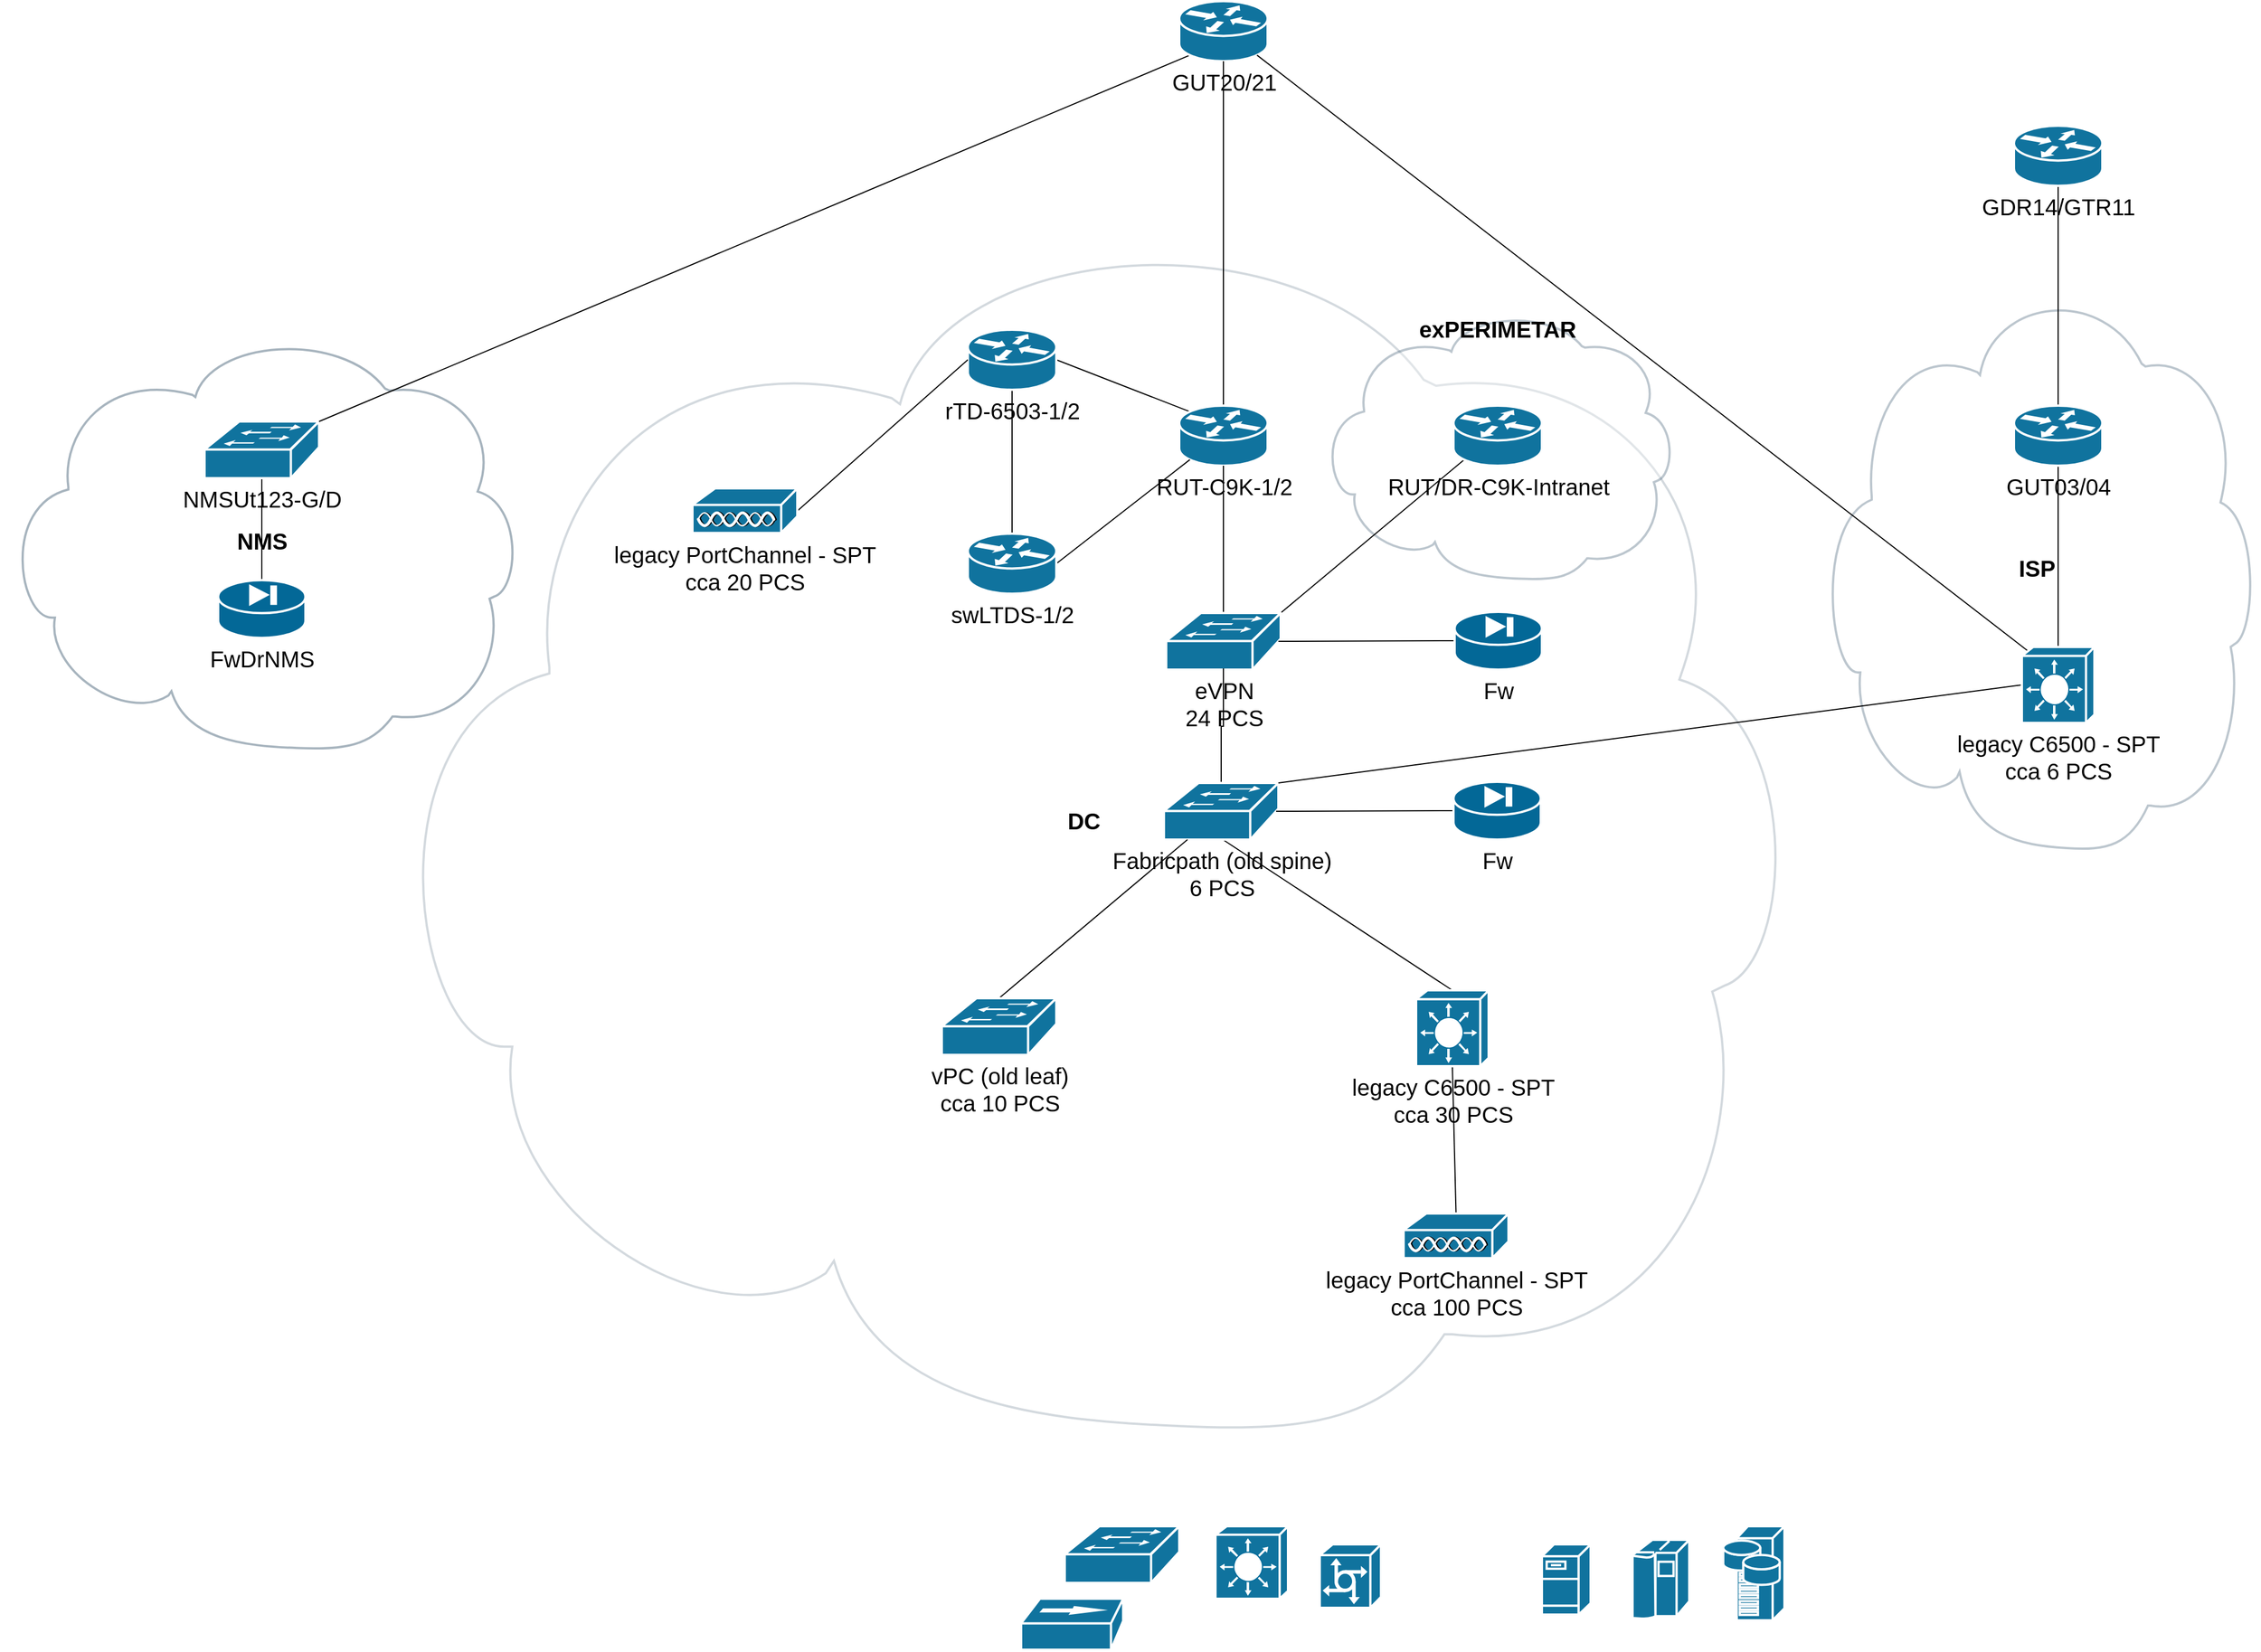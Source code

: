 <mxfile version="20.8.8" type="github">
  <diagram id="6a731a19-8d31-9384-78a2-239565b7b9f0" name="Page-1">
    <mxGraphModel dx="3812" dy="1815" grid="1" gridSize="10" guides="1" tooltips="1" connect="1" arrows="1" fold="1" page="1" pageScale="1" pageWidth="827" pageHeight="1169" background="none" math="0" shadow="0">
      <root>
        <mxCell id="0" />
        <mxCell id="1" parent="0" />
        <mxCell id="YoIVaU23-7nhwGgL-xl8-2268" value="ISP" style="shape=mxgraph.cisco.storage.cloud;html=1;dashed=0;strokeColor=#23445D;fillColor=#ffffff;strokeWidth=2;fontFamily=Helvetica;fontSize=20;fontColor=#000000;align=center;fontStyle=1;opacity=30;" vertex="1" parent="1">
          <mxGeometry x="1300" y="1090" width="392" height="500" as="geometry" />
        </mxCell>
        <mxCell id="YoIVaU23-7nhwGgL-xl8-2267" value="NMS" style="shape=mxgraph.cisco.storage.cloud;html=1;dashed=0;strokeColor=#23445D;fillColor=#ffffff;strokeWidth=2;fontFamily=Helvetica;fontSize=20;fontColor=#000000;align=center;fontStyle=1;opacity=40;" vertex="1" parent="1">
          <mxGeometry x="-300" y="1130" width="460" height="371" as="geometry" />
        </mxCell>
        <mxCell id="YoIVaU23-7nhwGgL-xl8-2312" value="DC" style="shape=mxgraph.cisco.storage.cloud;html=1;dashed=0;strokeColor=#23445D;fillColor=#ffffff;strokeWidth=2;fontFamily=Helvetica;fontSize=20;fontColor=#000000;align=center;fontStyle=1;opacity=20;verticalAlign=middle;" vertex="1" parent="1">
          <mxGeometry x="20" y="1023" width="1270" height="1080" as="geometry" />
        </mxCell>
        <mxCell id="YoIVaU23-7nhwGgL-xl8-2257" value="" style="shape=mxgraph.cisco.servers.fileserver;html=1;dashed=0;fillColor=#10739E;strokeColor=#ffffff;strokeWidth=2;verticalLabelPosition=bottom;verticalAlign=top;fontFamily=Helvetica;fontSize=20;fontColor=#000000;" vertex="1" parent="1">
          <mxGeometry x="1059.5" y="2202" width="43" height="62" as="geometry" />
        </mxCell>
        <mxCell id="YoIVaU23-7nhwGgL-xl8-2258" value="" style="shape=mxgraph.cisco.computers_and_peripherals.ibm_mainframe;html=1;dashed=0;fillColor=#10739E;strokeColor=#ffffff;strokeWidth=2;verticalLabelPosition=bottom;verticalAlign=top;fontFamily=Helvetica;fontSize=20;fontColor=#000000;" vertex="1" parent="1">
          <mxGeometry x="1139.5" y="2198" width="50" height="70" as="geometry" />
        </mxCell>
        <mxCell id="YoIVaU23-7nhwGgL-xl8-2259" value="" style="shape=mxgraph.cisco.servers.storage_server;html=1;dashed=0;fillColor=#10739E;strokeColor=#ffffff;strokeWidth=2;verticalLabelPosition=bottom;verticalAlign=top;fontFamily=Helvetica;fontSize=20;fontColor=#000000;" vertex="1" parent="1">
          <mxGeometry x="1219.5" y="2186" width="54" height="83" as="geometry" />
        </mxCell>
        <mxCell id="YoIVaU23-7nhwGgL-xl8-2260" value="" style="shape=mxgraph.cisco.servers.communications_server;html=1;dashed=0;fillColor=#10739E;strokeColor=#ffffff;strokeWidth=2;verticalLabelPosition=bottom;verticalAlign=top;fontFamily=Helvetica;fontSize=20;fontColor=#000000;" vertex="1" parent="1">
          <mxGeometry x="863.5" y="2202" width="54" height="56" as="geometry" />
        </mxCell>
        <mxCell id="YoIVaU23-7nhwGgL-xl8-2261" value="" style="shape=mxgraph.cisco.switches.layer_3_switch;html=1;dashed=0;fillColor=#10739E;strokeColor=#ffffff;strokeWidth=2;verticalLabelPosition=bottom;verticalAlign=top;fontFamily=Helvetica;fontSize=20;fontColor=#000000;" vertex="1" parent="1">
          <mxGeometry x="771.5" y="2186" width="64" height="64" as="geometry" />
        </mxCell>
        <mxCell id="YoIVaU23-7nhwGgL-xl8-2262" value="" style="shape=mxgraph.cisco.switches.workgroup_switch;html=1;dashed=0;fillColor=#10739E;strokeColor=#ffffff;strokeWidth=2;verticalLabelPosition=bottom;verticalAlign=top;fontFamily=Helvetica;fontSize=20;fontColor=#000000;" vertex="1" parent="1">
          <mxGeometry x="638.5" y="2186" width="101" height="50" as="geometry" />
        </mxCell>
        <mxCell id="YoIVaU23-7nhwGgL-xl8-2297" style="edgeStyle=none;rounded=0;orthogonalLoop=1;jettySize=auto;html=1;exitX=0.5;exitY=0;exitDx=0;exitDy=0;exitPerimeter=0;entryX=0.5;entryY=1;entryDx=0;entryDy=0;entryPerimeter=0;fontSize=20;fontColor=#000000;endArrow=none;endFill=0;" edge="1" parent="1" source="YoIVaU23-7nhwGgL-xl8-2263" target="YoIVaU23-7nhwGgL-xl8-2282">
          <mxGeometry relative="1" as="geometry" />
        </mxCell>
        <mxCell id="YoIVaU23-7nhwGgL-xl8-2263" value="legacy PortChannel - SPT&lt;br&gt;cca 100 PCS" style="shape=mxgraph.cisco.misc.access_point;html=1;dashed=0;fillColor=#10739E;strokeColor=#ffffff;strokeWidth=2;verticalLabelPosition=bottom;verticalAlign=top;fontFamily=Helvetica;fontSize=20;fontColor=#000000;" vertex="1" parent="1">
          <mxGeometry x="937.5" y="1910" width="92.5" height="40" as="geometry" />
        </mxCell>
        <mxCell id="YoIVaU23-7nhwGgL-xl8-2264" value="" style="shape=mxgraph.cisco.hubs_and_gateways.100baset_hub;html=1;dashed=0;fillColor=#10739E;strokeColor=#ffffff;strokeWidth=2;verticalLabelPosition=bottom;verticalAlign=top;fontFamily=Helvetica;fontSize=20;fontColor=#000000;" vertex="1" parent="1">
          <mxGeometry x="600" y="2250" width="90" height="45" as="geometry" />
        </mxCell>
        <mxCell id="YoIVaU23-7nhwGgL-xl8-2318" style="edgeStyle=none;rounded=0;orthogonalLoop=1;jettySize=auto;html=1;exitX=0.5;exitY=0;exitDx=0;exitDy=0;exitPerimeter=0;fontSize=20;fontColor=#000000;endArrow=none;endFill=0;entryX=0.5;entryY=0.98;entryDx=0;entryDy=0;entryPerimeter=0;" edge="1" parent="1" source="YoIVaU23-7nhwGgL-xl8-2272" target="YoIVaU23-7nhwGgL-xl8-2275">
          <mxGeometry relative="1" as="geometry" />
        </mxCell>
        <mxCell id="YoIVaU23-7nhwGgL-xl8-2272" value="FwDrNMS" style="shape=mxgraph.cisco.security.pix_firewall;sketch=0;html=1;pointerEvents=1;dashed=0;fillColor=#036897;strokeColor=#ffffff;strokeWidth=2;verticalLabelPosition=bottom;verticalAlign=top;align=center;outlineConnect=0;fontSize=20;fontColor=#000000;" vertex="1" parent="1">
          <mxGeometry x="-108.5" y="1351" width="77" height="51" as="geometry" />
        </mxCell>
        <mxCell id="YoIVaU23-7nhwGgL-xl8-2275" value="NMSUt123-G/D" style="shape=mxgraph.cisco.switches.workgroup_switch;html=1;dashed=0;fillColor=#10739E;strokeColor=#ffffff;strokeWidth=2;verticalLabelPosition=bottom;verticalAlign=top;fontFamily=Helvetica;fontSize=20;fontColor=#000000;" vertex="1" parent="1">
          <mxGeometry x="-120.5" y="1211" width="101" height="50" as="geometry" />
        </mxCell>
        <mxCell id="YoIVaU23-7nhwGgL-xl8-2276" value="exPERIMETAR" style="shape=mxgraph.cisco.storage.cloud;html=1;dashed=0;strokeColor=#23445D;fillColor=#ffffff;strokeWidth=2;fontFamily=Helvetica;fontSize=20;fontColor=#000000;align=center;fontStyle=1;opacity=30;verticalAlign=top;" vertex="1" parent="1">
          <mxGeometry x="861.75" y="1111" width="316.5" height="240" as="geometry" />
        </mxCell>
        <mxCell id="YoIVaU23-7nhwGgL-xl8-2317" style="edgeStyle=none;rounded=0;orthogonalLoop=1;jettySize=auto;html=1;exitX=0.12;exitY=0.9;exitDx=0;exitDy=0;exitPerimeter=0;fontSize=20;fontColor=#000000;endArrow=none;endFill=0;entryX=1;entryY=0;entryDx=0;entryDy=0;entryPerimeter=0;" edge="1" parent="1" source="YoIVaU23-7nhwGgL-xl8-2277" target="YoIVaU23-7nhwGgL-xl8-2275">
          <mxGeometry relative="1" as="geometry">
            <mxPoint x="160.0" y="950" as="targetPoint" />
          </mxGeometry>
        </mxCell>
        <mxCell id="YoIVaU23-7nhwGgL-xl8-2277" value="GUT20/21" style="shape=mxgraph.cisco.routers.router;html=1;dashed=0;fillColor=#10739E;strokeColor=#ffffff;strokeWidth=2;verticalLabelPosition=bottom;verticalAlign=top;fontFamily=Helvetica;fontSize=20;fontColor=#000000;" vertex="1" parent="1">
          <mxGeometry x="739.5" y="840" width="78" height="53" as="geometry" />
        </mxCell>
        <mxCell id="YoIVaU23-7nhwGgL-xl8-2301" style="edgeStyle=none;rounded=0;orthogonalLoop=1;jettySize=auto;html=1;exitX=0.12;exitY=0.1;exitDx=0;exitDy=0;exitPerimeter=0;entryX=1;entryY=0.5;entryDx=0;entryDy=0;entryPerimeter=0;fontSize=20;fontColor=#000000;endArrow=none;endFill=0;" edge="1" parent="1" source="YoIVaU23-7nhwGgL-xl8-2278" target="YoIVaU23-7nhwGgL-xl8-2290">
          <mxGeometry relative="1" as="geometry" />
        </mxCell>
        <mxCell id="YoIVaU23-7nhwGgL-xl8-2304" style="edgeStyle=none;rounded=0;orthogonalLoop=1;jettySize=auto;html=1;exitX=0.5;exitY=0;exitDx=0;exitDy=0;exitPerimeter=0;fontSize=20;fontColor=#000000;endArrow=none;endFill=0;" edge="1" parent="1" source="YoIVaU23-7nhwGgL-xl8-2278" target="YoIVaU23-7nhwGgL-xl8-2277">
          <mxGeometry relative="1" as="geometry" />
        </mxCell>
        <mxCell id="YoIVaU23-7nhwGgL-xl8-2278" value="RUT-C9K-1/2" style="shape=mxgraph.cisco.routers.router;html=1;dashed=0;fillColor=#10739E;strokeColor=#ffffff;strokeWidth=2;verticalLabelPosition=bottom;verticalAlign=top;fontFamily=Helvetica;fontSize=20;fontColor=#000000;" vertex="1" parent="1">
          <mxGeometry x="739.5" y="1197" width="78" height="53" as="geometry" />
        </mxCell>
        <mxCell id="YoIVaU23-7nhwGgL-xl8-2293" style="edgeStyle=orthogonalEdgeStyle;rounded=0;orthogonalLoop=1;jettySize=auto;html=1;exitX=0.5;exitY=0;exitDx=0;exitDy=0;exitPerimeter=0;entryX=0.5;entryY=1;entryDx=0;entryDy=0;entryPerimeter=0;fontSize=20;fontColor=#000000;endArrow=none;endFill=0;" edge="1" parent="1" source="YoIVaU23-7nhwGgL-xl8-2279" target="YoIVaU23-7nhwGgL-xl8-2278">
          <mxGeometry relative="1" as="geometry" />
        </mxCell>
        <mxCell id="YoIVaU23-7nhwGgL-xl8-2300" style="edgeStyle=none;rounded=0;orthogonalLoop=1;jettySize=auto;html=1;exitX=1;exitY=0;exitDx=0;exitDy=0;exitPerimeter=0;entryX=0.12;entryY=0.9;entryDx=0;entryDy=0;entryPerimeter=0;fontSize=20;fontColor=#000000;endArrow=none;endFill=0;" edge="1" parent="1" source="YoIVaU23-7nhwGgL-xl8-2279" target="YoIVaU23-7nhwGgL-xl8-2285">
          <mxGeometry relative="1" as="geometry" />
        </mxCell>
        <mxCell id="YoIVaU23-7nhwGgL-xl8-2279" value="eVPN&lt;br&gt;24 PCS" style="shape=mxgraph.cisco.switches.workgroup_switch;html=1;dashed=0;fillColor=#10739E;strokeColor=#ffffff;strokeWidth=2;verticalLabelPosition=bottom;verticalAlign=top;fontFamily=Helvetica;fontSize=20;fontColor=#000000;" vertex="1" parent="1">
          <mxGeometry x="728" y="1380" width="101" height="50" as="geometry" />
        </mxCell>
        <mxCell id="YoIVaU23-7nhwGgL-xl8-2294" style="edgeStyle=orthogonalEdgeStyle;rounded=0;orthogonalLoop=1;jettySize=auto;html=1;exitX=0.5;exitY=0;exitDx=0;exitDy=0;exitPerimeter=0;entryX=0.5;entryY=0.98;entryDx=0;entryDy=0;entryPerimeter=0;fontSize=20;fontColor=#000000;endArrow=none;endFill=0;" edge="1" parent="1" source="YoIVaU23-7nhwGgL-xl8-2280" target="YoIVaU23-7nhwGgL-xl8-2279">
          <mxGeometry relative="1" as="geometry" />
        </mxCell>
        <mxCell id="YoIVaU23-7nhwGgL-xl8-2295" style="rounded=0;orthogonalLoop=1;jettySize=auto;html=1;exitX=0.5;exitY=0.98;exitDx=0;exitDy=0;exitPerimeter=0;entryX=0.5;entryY=0;entryDx=0;entryDy=0;entryPerimeter=0;fontSize=20;fontColor=#000000;endArrow=none;endFill=0;" edge="1" parent="1" source="YoIVaU23-7nhwGgL-xl8-2280" target="YoIVaU23-7nhwGgL-xl8-2282">
          <mxGeometry relative="1" as="geometry" />
        </mxCell>
        <mxCell id="YoIVaU23-7nhwGgL-xl8-2280" value="Fabricpath (old spine)&lt;br&gt;6 PCS" style="shape=mxgraph.cisco.switches.workgroup_switch;html=1;dashed=0;fillColor=#10739E;strokeColor=#ffffff;strokeWidth=2;verticalLabelPosition=bottom;verticalAlign=top;fontFamily=Helvetica;fontSize=20;fontColor=#000000;" vertex="1" parent="1">
          <mxGeometry x="726" y="1530" width="101" height="50" as="geometry" />
        </mxCell>
        <mxCell id="YoIVaU23-7nhwGgL-xl8-2296" style="edgeStyle=none;rounded=0;orthogonalLoop=1;jettySize=auto;html=1;exitX=0.5;exitY=0;exitDx=0;exitDy=0;exitPerimeter=0;fontSize=20;fontColor=#000000;endArrow=none;endFill=0;" edge="1" parent="1" source="YoIVaU23-7nhwGgL-xl8-2281" target="YoIVaU23-7nhwGgL-xl8-2280">
          <mxGeometry relative="1" as="geometry" />
        </mxCell>
        <mxCell id="YoIVaU23-7nhwGgL-xl8-2281" value="vPC (old leaf)&lt;br&gt;cca 10 PCS" style="shape=mxgraph.cisco.switches.workgroup_switch;html=1;dashed=0;fillColor=#10739E;strokeColor=#ffffff;strokeWidth=2;verticalLabelPosition=bottom;verticalAlign=top;fontFamily=Helvetica;fontSize=20;fontColor=#000000;" vertex="1" parent="1">
          <mxGeometry x="530" y="1720" width="101" height="50" as="geometry" />
        </mxCell>
        <mxCell id="YoIVaU23-7nhwGgL-xl8-2282" value="legacy C6500 - SPT&lt;br&gt;cca 30 PCS" style="shape=mxgraph.cisco.switches.layer_3_switch;html=1;dashed=0;fillColor=#10739E;strokeColor=#ffffff;strokeWidth=2;verticalLabelPosition=bottom;verticalAlign=top;fontFamily=Helvetica;fontSize=20;fontColor=#000000;" vertex="1" parent="1">
          <mxGeometry x="948.5" y="1713" width="64" height="67" as="geometry" />
        </mxCell>
        <mxCell id="YoIVaU23-7nhwGgL-xl8-2298" style="edgeStyle=none;rounded=0;orthogonalLoop=1;jettySize=auto;html=1;exitX=0;exitY=0.5;exitDx=0;exitDy=0;exitPerimeter=0;entryX=0.98;entryY=0.5;entryDx=0;entryDy=0;entryPerimeter=0;fontSize=20;fontColor=#000000;endArrow=none;endFill=0;" edge="1" parent="1" source="YoIVaU23-7nhwGgL-xl8-2283" target="YoIVaU23-7nhwGgL-xl8-2279">
          <mxGeometry relative="1" as="geometry" />
        </mxCell>
        <mxCell id="YoIVaU23-7nhwGgL-xl8-2283" value="Fw" style="shape=mxgraph.cisco.security.pix_firewall;sketch=0;html=1;pointerEvents=1;dashed=0;fillColor=#036897;strokeColor=#ffffff;strokeWidth=2;verticalLabelPosition=bottom;verticalAlign=top;align=center;outlineConnect=0;fontSize=20;fontColor=#000000;" vertex="1" parent="1">
          <mxGeometry x="982.5" y="1379" width="77" height="51" as="geometry" />
        </mxCell>
        <mxCell id="YoIVaU23-7nhwGgL-xl8-2299" style="edgeStyle=none;rounded=0;orthogonalLoop=1;jettySize=auto;html=1;exitX=0;exitY=0.5;exitDx=0;exitDy=0;exitPerimeter=0;entryX=0.98;entryY=0.5;entryDx=0;entryDy=0;entryPerimeter=0;fontSize=20;fontColor=#000000;endArrow=none;endFill=0;" edge="1" parent="1" source="YoIVaU23-7nhwGgL-xl8-2284" target="YoIVaU23-7nhwGgL-xl8-2280">
          <mxGeometry relative="1" as="geometry" />
        </mxCell>
        <mxCell id="YoIVaU23-7nhwGgL-xl8-2284" value="Fw" style="shape=mxgraph.cisco.security.pix_firewall;sketch=0;html=1;pointerEvents=1;dashed=0;fillColor=#036897;strokeColor=#ffffff;strokeWidth=2;verticalLabelPosition=bottom;verticalAlign=top;align=center;outlineConnect=0;fontSize=20;fontColor=#000000;" vertex="1" parent="1">
          <mxGeometry x="981.5" y="1529" width="77" height="51" as="geometry" />
        </mxCell>
        <mxCell id="YoIVaU23-7nhwGgL-xl8-2285" value="RUT/DR-C9K-Intranet" style="shape=mxgraph.cisco.routers.router;html=1;dashed=0;fillColor=#10739E;strokeColor=#ffffff;strokeWidth=2;verticalLabelPosition=bottom;verticalAlign=top;fontFamily=Helvetica;fontSize=20;fontColor=#000000;" vertex="1" parent="1">
          <mxGeometry x="981.5" y="1197" width="78" height="53" as="geometry" />
        </mxCell>
        <mxCell id="YoIVaU23-7nhwGgL-xl8-2310" style="edgeStyle=none;rounded=0;orthogonalLoop=1;jettySize=auto;html=1;exitX=0.5;exitY=0;exitDx=0;exitDy=0;exitPerimeter=0;fontSize=20;fontColor=#000000;endArrow=none;endFill=0;" edge="1" parent="1" source="YoIVaU23-7nhwGgL-xl8-2287" target="YoIVaU23-7nhwGgL-xl8-2289">
          <mxGeometry relative="1" as="geometry" />
        </mxCell>
        <mxCell id="YoIVaU23-7nhwGgL-xl8-2314" style="edgeStyle=none;rounded=0;orthogonalLoop=1;jettySize=auto;html=1;exitX=0;exitY=0.5;exitDx=0;exitDy=0;exitPerimeter=0;entryX=1;entryY=0;entryDx=0;entryDy=0;entryPerimeter=0;fontSize=20;fontColor=#000000;endArrow=none;endFill=0;" edge="1" parent="1" source="YoIVaU23-7nhwGgL-xl8-2287" target="YoIVaU23-7nhwGgL-xl8-2280">
          <mxGeometry relative="1" as="geometry" />
        </mxCell>
        <mxCell id="YoIVaU23-7nhwGgL-xl8-2316" style="edgeStyle=none;rounded=0;orthogonalLoop=1;jettySize=auto;html=1;exitX=0.08;exitY=0.05;exitDx=0;exitDy=0;exitPerimeter=0;entryX=0.88;entryY=0.9;entryDx=0;entryDy=0;entryPerimeter=0;fontSize=20;fontColor=#000000;endArrow=none;endFill=0;" edge="1" parent="1" source="YoIVaU23-7nhwGgL-xl8-2287" target="YoIVaU23-7nhwGgL-xl8-2277">
          <mxGeometry relative="1" as="geometry" />
        </mxCell>
        <mxCell id="YoIVaU23-7nhwGgL-xl8-2287" value="legacy C6500 - SPT&lt;br&gt;cca 6 PCS" style="shape=mxgraph.cisco.switches.layer_3_switch;html=1;dashed=0;fillColor=#10739E;strokeColor=#ffffff;strokeWidth=2;verticalLabelPosition=bottom;verticalAlign=top;fontFamily=Helvetica;fontSize=20;fontColor=#000000;" vertex="1" parent="1">
          <mxGeometry x="1483" y="1410" width="64" height="67" as="geometry" />
        </mxCell>
        <mxCell id="YoIVaU23-7nhwGgL-xl8-2319" style="edgeStyle=none;rounded=0;orthogonalLoop=1;jettySize=auto;html=1;exitX=0.5;exitY=0;exitDx=0;exitDy=0;exitPerimeter=0;entryX=0.5;entryY=1;entryDx=0;entryDy=0;entryPerimeter=0;fontSize=20;fontColor=#000000;endArrow=none;endFill=0;" edge="1" parent="1" source="YoIVaU23-7nhwGgL-xl8-2289" target="YoIVaU23-7nhwGgL-xl8-2315">
          <mxGeometry relative="1" as="geometry" />
        </mxCell>
        <mxCell id="YoIVaU23-7nhwGgL-xl8-2289" value="GUT03/04" style="shape=mxgraph.cisco.routers.router;html=1;dashed=0;fillColor=#10739E;strokeColor=#ffffff;strokeWidth=2;verticalLabelPosition=bottom;verticalAlign=top;fontFamily=Helvetica;fontSize=20;fontColor=#000000;" vertex="1" parent="1">
          <mxGeometry x="1476" y="1197" width="78" height="53" as="geometry" />
        </mxCell>
        <mxCell id="YoIVaU23-7nhwGgL-xl8-2302" style="edgeStyle=none;rounded=0;orthogonalLoop=1;jettySize=auto;html=1;exitX=0.5;exitY=1;exitDx=0;exitDy=0;exitPerimeter=0;entryX=0.5;entryY=0;entryDx=0;entryDy=0;entryPerimeter=0;fontSize=20;fontColor=#000000;endArrow=none;endFill=0;" edge="1" parent="1" source="YoIVaU23-7nhwGgL-xl8-2290" target="YoIVaU23-7nhwGgL-xl8-2291">
          <mxGeometry relative="1" as="geometry" />
        </mxCell>
        <mxCell id="YoIVaU23-7nhwGgL-xl8-2290" value="rTD-6503-1/2" style="shape=mxgraph.cisco.routers.router;html=1;dashed=0;fillColor=#10739E;strokeColor=#ffffff;strokeWidth=2;verticalLabelPosition=bottom;verticalAlign=top;fontFamily=Helvetica;fontSize=20;fontColor=#000000;" vertex="1" parent="1">
          <mxGeometry x="553" y="1130" width="78" height="53" as="geometry" />
        </mxCell>
        <mxCell id="YoIVaU23-7nhwGgL-xl8-2303" style="edgeStyle=none;rounded=0;orthogonalLoop=1;jettySize=auto;html=1;exitX=1;exitY=0.5;exitDx=0;exitDy=0;exitPerimeter=0;entryX=0.12;entryY=0.9;entryDx=0;entryDy=0;entryPerimeter=0;fontSize=20;fontColor=#000000;endArrow=none;endFill=0;" edge="1" parent="1" source="YoIVaU23-7nhwGgL-xl8-2291" target="YoIVaU23-7nhwGgL-xl8-2278">
          <mxGeometry relative="1" as="geometry" />
        </mxCell>
        <mxCell id="YoIVaU23-7nhwGgL-xl8-2291" value="swLTDS-1/2" style="shape=mxgraph.cisco.routers.router;html=1;dashed=0;fillColor=#10739E;strokeColor=#ffffff;strokeWidth=2;verticalLabelPosition=bottom;verticalAlign=top;fontFamily=Helvetica;fontSize=20;fontColor=#000000;" vertex="1" parent="1">
          <mxGeometry x="553" y="1310" width="78" height="53" as="geometry" />
        </mxCell>
        <mxCell id="YoIVaU23-7nhwGgL-xl8-2309" style="edgeStyle=none;rounded=0;orthogonalLoop=1;jettySize=auto;html=1;exitX=1;exitY=0.5;exitDx=0;exitDy=0;exitPerimeter=0;entryX=0;entryY=0.5;entryDx=0;entryDy=0;entryPerimeter=0;fontSize=20;fontColor=#000000;endArrow=none;endFill=0;" edge="1" parent="1" source="YoIVaU23-7nhwGgL-xl8-2308" target="YoIVaU23-7nhwGgL-xl8-2290">
          <mxGeometry relative="1" as="geometry" />
        </mxCell>
        <mxCell id="YoIVaU23-7nhwGgL-xl8-2308" value="legacy PortChannel - SPT&lt;br&gt;cca 20 PCS" style="shape=mxgraph.cisco.misc.access_point;html=1;dashed=0;fillColor=#10739E;strokeColor=#ffffff;strokeWidth=2;verticalLabelPosition=bottom;verticalAlign=top;fontFamily=Helvetica;fontSize=20;fontColor=#000000;" vertex="1" parent="1">
          <mxGeometry x="310" y="1270" width="92.5" height="40" as="geometry" />
        </mxCell>
        <mxCell id="YoIVaU23-7nhwGgL-xl8-2315" value="GDR14/GTR11" style="shape=mxgraph.cisco.routers.router;html=1;dashed=0;fillColor=#10739E;strokeColor=#ffffff;strokeWidth=2;verticalLabelPosition=bottom;verticalAlign=top;fontFamily=Helvetica;fontSize=20;fontColor=#000000;" vertex="1" parent="1">
          <mxGeometry x="1476" y="950" width="78" height="53" as="geometry" />
        </mxCell>
      </root>
    </mxGraphModel>
  </diagram>
</mxfile>
